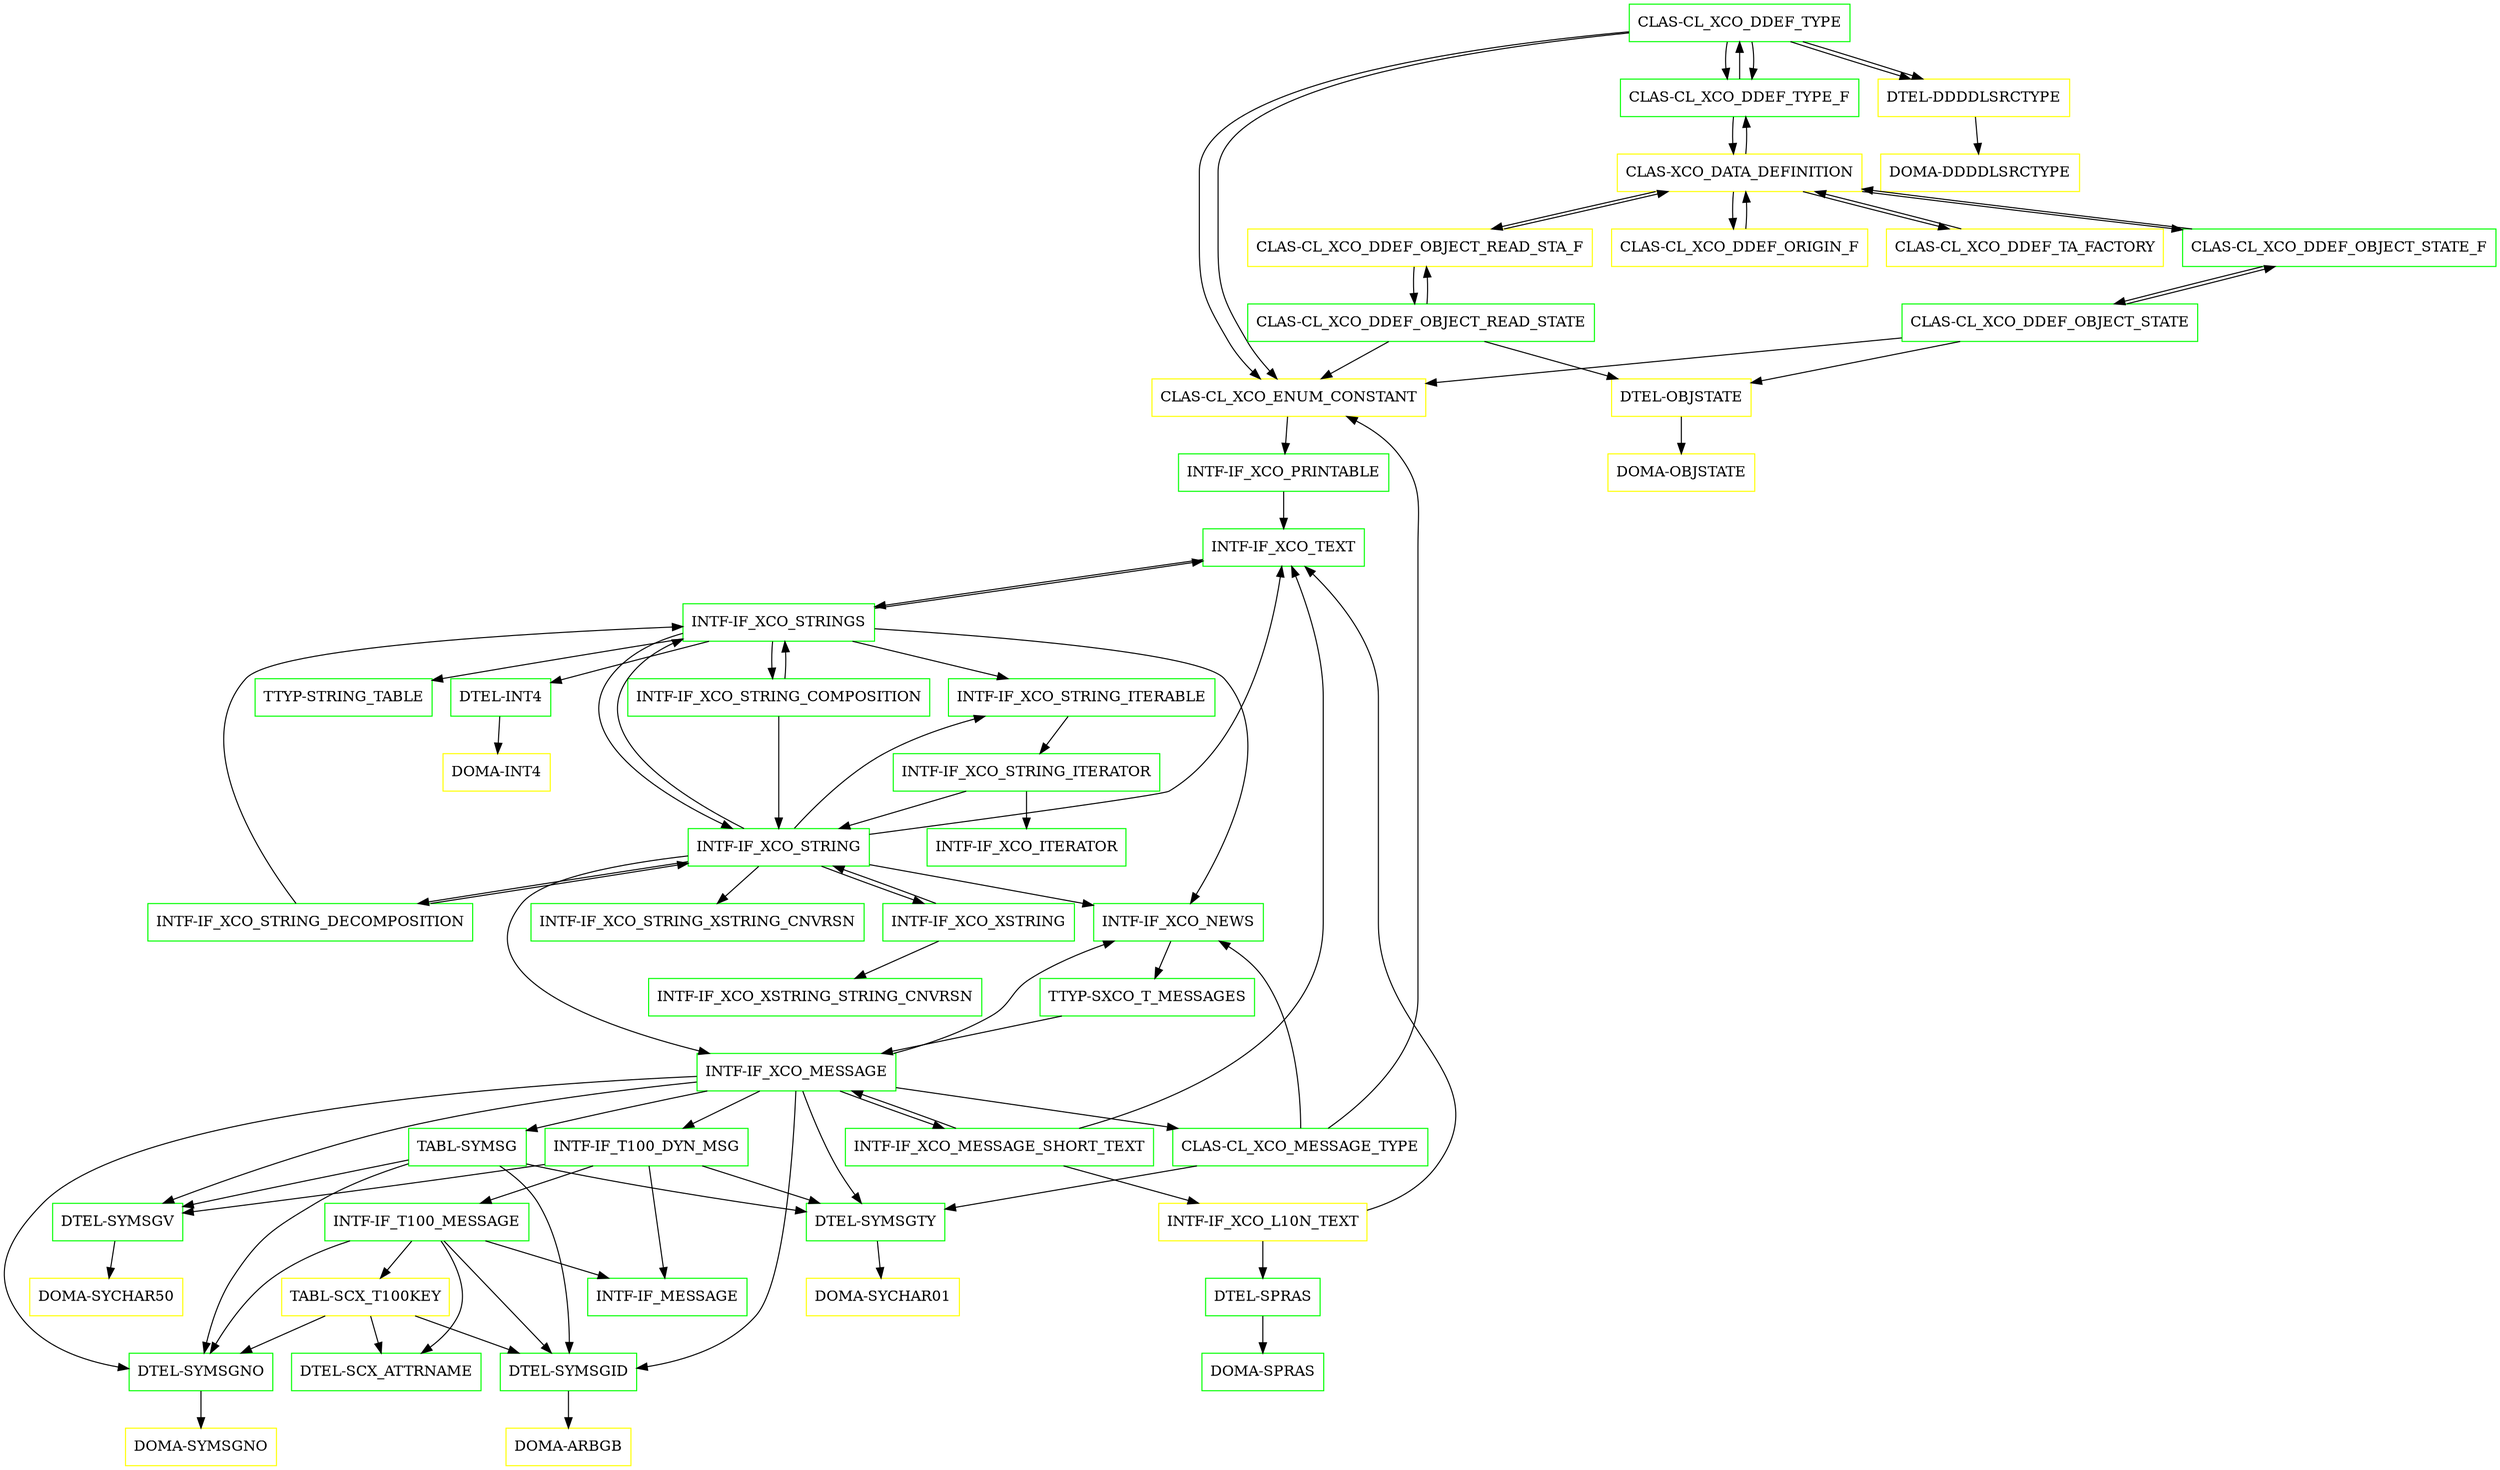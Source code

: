 digraph G {
  "CLAS-CL_XCO_DDEF_TYPE" [shape=box,color=green];
  "CLAS-CL_XCO_DDEF_TYPE_F" [shape=box,color=green,URL="./CLAS_CL_XCO_DDEF_TYPE_F.html"];
  "CLAS-CL_XCO_DDEF_TYPE" [shape=box,color=green,URL="./CLAS_CL_XCO_DDEF_TYPE.html"];
  "CLAS-CL_XCO_ENUM_CONSTANT" [shape=box,color=yellow,URL="./CLAS_CL_XCO_ENUM_CONSTANT.html"];
  "INTF-IF_XCO_PRINTABLE" [shape=box,color=green,URL="./INTF_IF_XCO_PRINTABLE.html"];
  "INTF-IF_XCO_TEXT" [shape=box,color=green,URL="./INTF_IF_XCO_TEXT.html"];
  "INTF-IF_XCO_STRINGS" [shape=box,color=green,URL="./INTF_IF_XCO_STRINGS.html"];
  "INTF-IF_XCO_STRING_ITERABLE" [shape=box,color=green,URL="./INTF_IF_XCO_STRING_ITERABLE.html"];
  "INTF-IF_XCO_STRING_ITERATOR" [shape=box,color=green,URL="./INTF_IF_XCO_STRING_ITERATOR.html"];
  "INTF-IF_XCO_ITERATOR" [shape=box,color=green,URL="./INTF_IF_XCO_ITERATOR.html"];
  "INTF-IF_XCO_STRING" [shape=box,color=green,URL="./INTF_IF_XCO_STRING.html"];
  "INTF-IF_XCO_NEWS" [shape=box,color=green,URL="./INTF_IF_XCO_NEWS.html"];
  "TTYP-SXCO_T_MESSAGES" [shape=box,color=green,URL="./TTYP_SXCO_T_MESSAGES.html"];
  "INTF-IF_XCO_MESSAGE" [shape=box,color=green,URL="./INTF_IF_XCO_MESSAGE.html"];
  "INTF-IF_T100_DYN_MSG" [shape=box,color=green,URL="./INTF_IF_T100_DYN_MSG.html"];
  "INTF-IF_T100_MESSAGE" [shape=box,color=green,URL="./INTF_IF_T100_MESSAGE.html"];
  "INTF-IF_MESSAGE" [shape=box,color=green,URL="./INTF_IF_MESSAGE.html"];
  "TABL-SCX_T100KEY" [shape=box,color=yellow,URL="./TABL_SCX_T100KEY.html"];
  "DTEL-SCX_ATTRNAME" [shape=box,color=green,URL="./DTEL_SCX_ATTRNAME.html"];
  "DTEL-SYMSGNO" [shape=box,color=green,URL="./DTEL_SYMSGNO.html"];
  "DOMA-SYMSGNO" [shape=box,color=yellow,URL="./DOMA_SYMSGNO.html"];
  "DTEL-SYMSGID" [shape=box,color=green,URL="./DTEL_SYMSGID.html"];
  "DOMA-ARBGB" [shape=box,color=yellow,URL="./DOMA_ARBGB.html"];
  "DTEL-SYMSGTY" [shape=box,color=green,URL="./DTEL_SYMSGTY.html"];
  "DOMA-SYCHAR01" [shape=box,color=yellow,URL="./DOMA_SYCHAR01.html"];
  "DTEL-SYMSGV" [shape=box,color=green,URL="./DTEL_SYMSGV.html"];
  "DOMA-SYCHAR50" [shape=box,color=yellow,URL="./DOMA_SYCHAR50.html"];
  "INTF-IF_XCO_MESSAGE_SHORT_TEXT" [shape=box,color=green,URL="./INTF_IF_XCO_MESSAGE_SHORT_TEXT.html"];
  "INTF-IF_XCO_L10N_TEXT" [shape=box,color=yellow,URL="./INTF_IF_XCO_L10N_TEXT.html"];
  "DTEL-SPRAS" [shape=box,color=green,URL="./DTEL_SPRAS.html"];
  "DOMA-SPRAS" [shape=box,color=green,URL="./DOMA_SPRAS.html"];
  "CLAS-CL_XCO_MESSAGE_TYPE" [shape=box,color=green,URL="./CLAS_CL_XCO_MESSAGE_TYPE.html"];
  "TABL-SYMSG" [shape=box,color=green,URL="./TABL_SYMSG.html"];
  "INTF-IF_XCO_XSTRING" [shape=box,color=green,URL="./INTF_IF_XCO_XSTRING.html"];
  "INTF-IF_XCO_XSTRING_STRING_CNVRSN" [shape=box,color=green,URL="./INTF_IF_XCO_XSTRING_STRING_CNVRSN.html"];
  "INTF-IF_XCO_STRING_XSTRING_CNVRSN" [shape=box,color=green,URL="./INTF_IF_XCO_STRING_XSTRING_CNVRSN.html"];
  "INTF-IF_XCO_STRING_DECOMPOSITION" [shape=box,color=green,URL="./INTF_IF_XCO_STRING_DECOMPOSITION.html"];
  "INTF-IF_XCO_STRING_COMPOSITION" [shape=box,color=green,URL="./INTF_IF_XCO_STRING_COMPOSITION.html"];
  "TTYP-STRING_TABLE" [shape=box,color=green,URL="./TTYP_STRING_TABLE.html"];
  "DTEL-INT4" [shape=box,color=green,URL="./DTEL_INT4.html"];
  "DOMA-INT4" [shape=box,color=yellow,URL="./DOMA_INT4.html"];
  "DTEL-DDDDLSRCTYPE" [shape=box,color=yellow,URL="./DTEL_DDDDLSRCTYPE.html"];
  "DOMA-DDDDLSRCTYPE" [shape=box,color=yellow,URL="./DOMA_DDDDLSRCTYPE.html"];
  "CLAS-XCO_DATA_DEFINITION" [shape=box,color=yellow,URL="./CLAS_XCO_DATA_DEFINITION.html"];
  "CLAS-CL_XCO_DDEF_TA_FACTORY" [shape=box,color=yellow,URL="./CLAS_CL_XCO_DDEF_TA_FACTORY.html"];
  "CLAS-CL_XCO_DDEF_OBJECT_STATE_F" [shape=box,color=green,URL="./CLAS_CL_XCO_DDEF_OBJECT_STATE_F.html"];
  "CLAS-CL_XCO_DDEF_OBJECT_STATE" [shape=box,color=green,URL="./CLAS_CL_XCO_DDEF_OBJECT_STATE.html"];
  "DTEL-OBJSTATE" [shape=box,color=yellow,URL="./DTEL_OBJSTATE.html"];
  "DOMA-OBJSTATE" [shape=box,color=yellow,URL="./DOMA_OBJSTATE.html"];
  "CLAS-CL_XCO_DDEF_OBJECT_READ_STA_F" [shape=box,color=yellow,URL="./CLAS_CL_XCO_DDEF_OBJECT_READ_STA_F.html"];
  "CLAS-CL_XCO_DDEF_OBJECT_READ_STATE" [shape=box,color=green,URL="./CLAS_CL_XCO_DDEF_OBJECT_READ_STATE.html"];
  "CLAS-CL_XCO_DDEF_ORIGIN_F" [shape=box,color=yellow,URL="./CLAS_CL_XCO_DDEF_ORIGIN_F.html"];
  "CLAS-CL_XCO_DDEF_TYPE" -> "DTEL-DDDDLSRCTYPE";
  "CLAS-CL_XCO_DDEF_TYPE" -> "CLAS-CL_XCO_ENUM_CONSTANT";
  "CLAS-CL_XCO_DDEF_TYPE" -> "CLAS-CL_XCO_DDEF_TYPE_F";
  "CLAS-CL_XCO_DDEF_TYPE_F" -> "CLAS-XCO_DATA_DEFINITION";
  "CLAS-CL_XCO_DDEF_TYPE_F" -> "CLAS-CL_XCO_DDEF_TYPE";
  "CLAS-CL_XCO_DDEF_TYPE" -> "DTEL-DDDDLSRCTYPE";
  "CLAS-CL_XCO_DDEF_TYPE" -> "CLAS-CL_XCO_ENUM_CONSTANT";
  "CLAS-CL_XCO_DDEF_TYPE" -> "CLAS-CL_XCO_DDEF_TYPE_F";
  "CLAS-CL_XCO_ENUM_CONSTANT" -> "INTF-IF_XCO_PRINTABLE";
  "INTF-IF_XCO_PRINTABLE" -> "INTF-IF_XCO_TEXT";
  "INTF-IF_XCO_TEXT" -> "INTF-IF_XCO_STRINGS";
  "INTF-IF_XCO_STRINGS" -> "DTEL-INT4";
  "INTF-IF_XCO_STRINGS" -> "TTYP-STRING_TABLE";
  "INTF-IF_XCO_STRINGS" -> "INTF-IF_XCO_STRING";
  "INTF-IF_XCO_STRINGS" -> "INTF-IF_XCO_STRING_COMPOSITION";
  "INTF-IF_XCO_STRINGS" -> "INTF-IF_XCO_NEWS";
  "INTF-IF_XCO_STRINGS" -> "INTF-IF_XCO_TEXT";
  "INTF-IF_XCO_STRINGS" -> "INTF-IF_XCO_STRING_ITERABLE";
  "INTF-IF_XCO_STRING_ITERABLE" -> "INTF-IF_XCO_STRING_ITERATOR";
  "INTF-IF_XCO_STRING_ITERATOR" -> "INTF-IF_XCO_STRING";
  "INTF-IF_XCO_STRING_ITERATOR" -> "INTF-IF_XCO_ITERATOR";
  "INTF-IF_XCO_STRING" -> "INTF-IF_XCO_STRINGS";
  "INTF-IF_XCO_STRING" -> "INTF-IF_XCO_STRING_DECOMPOSITION";
  "INTF-IF_XCO_STRING" -> "INTF-IF_XCO_MESSAGE";
  "INTF-IF_XCO_STRING" -> "INTF-IF_XCO_STRING_XSTRING_CNVRSN";
  "INTF-IF_XCO_STRING" -> "INTF-IF_XCO_XSTRING";
  "INTF-IF_XCO_STRING" -> "INTF-IF_XCO_NEWS";
  "INTF-IF_XCO_STRING" -> "INTF-IF_XCO_TEXT";
  "INTF-IF_XCO_STRING" -> "INTF-IF_XCO_STRING_ITERABLE";
  "INTF-IF_XCO_NEWS" -> "TTYP-SXCO_T_MESSAGES";
  "TTYP-SXCO_T_MESSAGES" -> "INTF-IF_XCO_MESSAGE";
  "INTF-IF_XCO_MESSAGE" -> "TABL-SYMSG";
  "INTF-IF_XCO_MESSAGE" -> "DTEL-SYMSGTY";
  "INTF-IF_XCO_MESSAGE" -> "DTEL-SYMSGID";
  "INTF-IF_XCO_MESSAGE" -> "DTEL-SYMSGNO";
  "INTF-IF_XCO_MESSAGE" -> "DTEL-SYMSGV";
  "INTF-IF_XCO_MESSAGE" -> "CLAS-CL_XCO_MESSAGE_TYPE";
  "INTF-IF_XCO_MESSAGE" -> "INTF-IF_XCO_MESSAGE_SHORT_TEXT";
  "INTF-IF_XCO_MESSAGE" -> "INTF-IF_T100_DYN_MSG";
  "INTF-IF_XCO_MESSAGE" -> "INTF-IF_XCO_NEWS";
  "INTF-IF_T100_DYN_MSG" -> "DTEL-SYMSGV";
  "INTF-IF_T100_DYN_MSG" -> "DTEL-SYMSGTY";
  "INTF-IF_T100_DYN_MSG" -> "INTF-IF_MESSAGE";
  "INTF-IF_T100_DYN_MSG" -> "INTF-IF_T100_MESSAGE";
  "INTF-IF_T100_MESSAGE" -> "DTEL-SYMSGID";
  "INTF-IF_T100_MESSAGE" -> "DTEL-SYMSGNO";
  "INTF-IF_T100_MESSAGE" -> "DTEL-SCX_ATTRNAME";
  "INTF-IF_T100_MESSAGE" -> "TABL-SCX_T100KEY";
  "INTF-IF_T100_MESSAGE" -> "INTF-IF_MESSAGE";
  "TABL-SCX_T100KEY" -> "DTEL-SYMSGID";
  "TABL-SCX_T100KEY" -> "DTEL-SYMSGNO";
  "TABL-SCX_T100KEY" -> "DTEL-SCX_ATTRNAME";
  "DTEL-SYMSGNO" -> "DOMA-SYMSGNO";
  "DTEL-SYMSGID" -> "DOMA-ARBGB";
  "DTEL-SYMSGTY" -> "DOMA-SYCHAR01";
  "DTEL-SYMSGV" -> "DOMA-SYCHAR50";
  "INTF-IF_XCO_MESSAGE_SHORT_TEXT" -> "INTF-IF_XCO_MESSAGE";
  "INTF-IF_XCO_MESSAGE_SHORT_TEXT" -> "INTF-IF_XCO_TEXT";
  "INTF-IF_XCO_MESSAGE_SHORT_TEXT" -> "INTF-IF_XCO_L10N_TEXT";
  "INTF-IF_XCO_L10N_TEXT" -> "DTEL-SPRAS";
  "INTF-IF_XCO_L10N_TEXT" -> "INTF-IF_XCO_TEXT";
  "DTEL-SPRAS" -> "DOMA-SPRAS";
  "CLAS-CL_XCO_MESSAGE_TYPE" -> "DTEL-SYMSGTY";
  "CLAS-CL_XCO_MESSAGE_TYPE" -> "CLAS-CL_XCO_ENUM_CONSTANT";
  "CLAS-CL_XCO_MESSAGE_TYPE" -> "INTF-IF_XCO_NEWS";
  "TABL-SYMSG" -> "DTEL-SYMSGTY";
  "TABL-SYMSG" -> "DTEL-SYMSGID";
  "TABL-SYMSG" -> "DTEL-SYMSGNO";
  "TABL-SYMSG" -> "DTEL-SYMSGV";
  "INTF-IF_XCO_XSTRING" -> "INTF-IF_XCO_XSTRING_STRING_CNVRSN";
  "INTF-IF_XCO_XSTRING" -> "INTF-IF_XCO_STRING";
  "INTF-IF_XCO_STRING_DECOMPOSITION" -> "INTF-IF_XCO_STRING";
  "INTF-IF_XCO_STRING_DECOMPOSITION" -> "INTF-IF_XCO_STRINGS";
  "INTF-IF_XCO_STRING_COMPOSITION" -> "INTF-IF_XCO_STRINGS";
  "INTF-IF_XCO_STRING_COMPOSITION" -> "INTF-IF_XCO_STRING";
  "DTEL-INT4" -> "DOMA-INT4";
  "DTEL-DDDDLSRCTYPE" -> "DOMA-DDDDLSRCTYPE";
  "CLAS-XCO_DATA_DEFINITION" -> "CLAS-CL_XCO_DDEF_TYPE_F";
  "CLAS-XCO_DATA_DEFINITION" -> "CLAS-CL_XCO_DDEF_ORIGIN_F";
  "CLAS-XCO_DATA_DEFINITION" -> "CLAS-CL_XCO_DDEF_OBJECT_READ_STA_F";
  "CLAS-XCO_DATA_DEFINITION" -> "CLAS-CL_XCO_DDEF_OBJECT_STATE_F";
  "CLAS-XCO_DATA_DEFINITION" -> "CLAS-CL_XCO_DDEF_TA_FACTORY";
  "CLAS-CL_XCO_DDEF_TA_FACTORY" -> "CLAS-XCO_DATA_DEFINITION";
  "CLAS-CL_XCO_DDEF_OBJECT_STATE_F" -> "CLAS-XCO_DATA_DEFINITION";
  "CLAS-CL_XCO_DDEF_OBJECT_STATE_F" -> "CLAS-CL_XCO_DDEF_OBJECT_STATE";
  "CLAS-CL_XCO_DDEF_OBJECT_STATE" -> "DTEL-OBJSTATE";
  "CLAS-CL_XCO_DDEF_OBJECT_STATE" -> "CLAS-CL_XCO_ENUM_CONSTANT";
  "CLAS-CL_XCO_DDEF_OBJECT_STATE" -> "CLAS-CL_XCO_DDEF_OBJECT_STATE_F";
  "DTEL-OBJSTATE" -> "DOMA-OBJSTATE";
  "CLAS-CL_XCO_DDEF_OBJECT_READ_STA_F" -> "CLAS-XCO_DATA_DEFINITION";
  "CLAS-CL_XCO_DDEF_OBJECT_READ_STA_F" -> "CLAS-CL_XCO_DDEF_OBJECT_READ_STATE";
  "CLAS-CL_XCO_DDEF_OBJECT_READ_STATE" -> "DTEL-OBJSTATE";
  "CLAS-CL_XCO_DDEF_OBJECT_READ_STATE" -> "CLAS-CL_XCO_ENUM_CONSTANT";
  "CLAS-CL_XCO_DDEF_OBJECT_READ_STATE" -> "CLAS-CL_XCO_DDEF_OBJECT_READ_STA_F";
  "CLAS-CL_XCO_DDEF_ORIGIN_F" -> "CLAS-XCO_DATA_DEFINITION";
}
